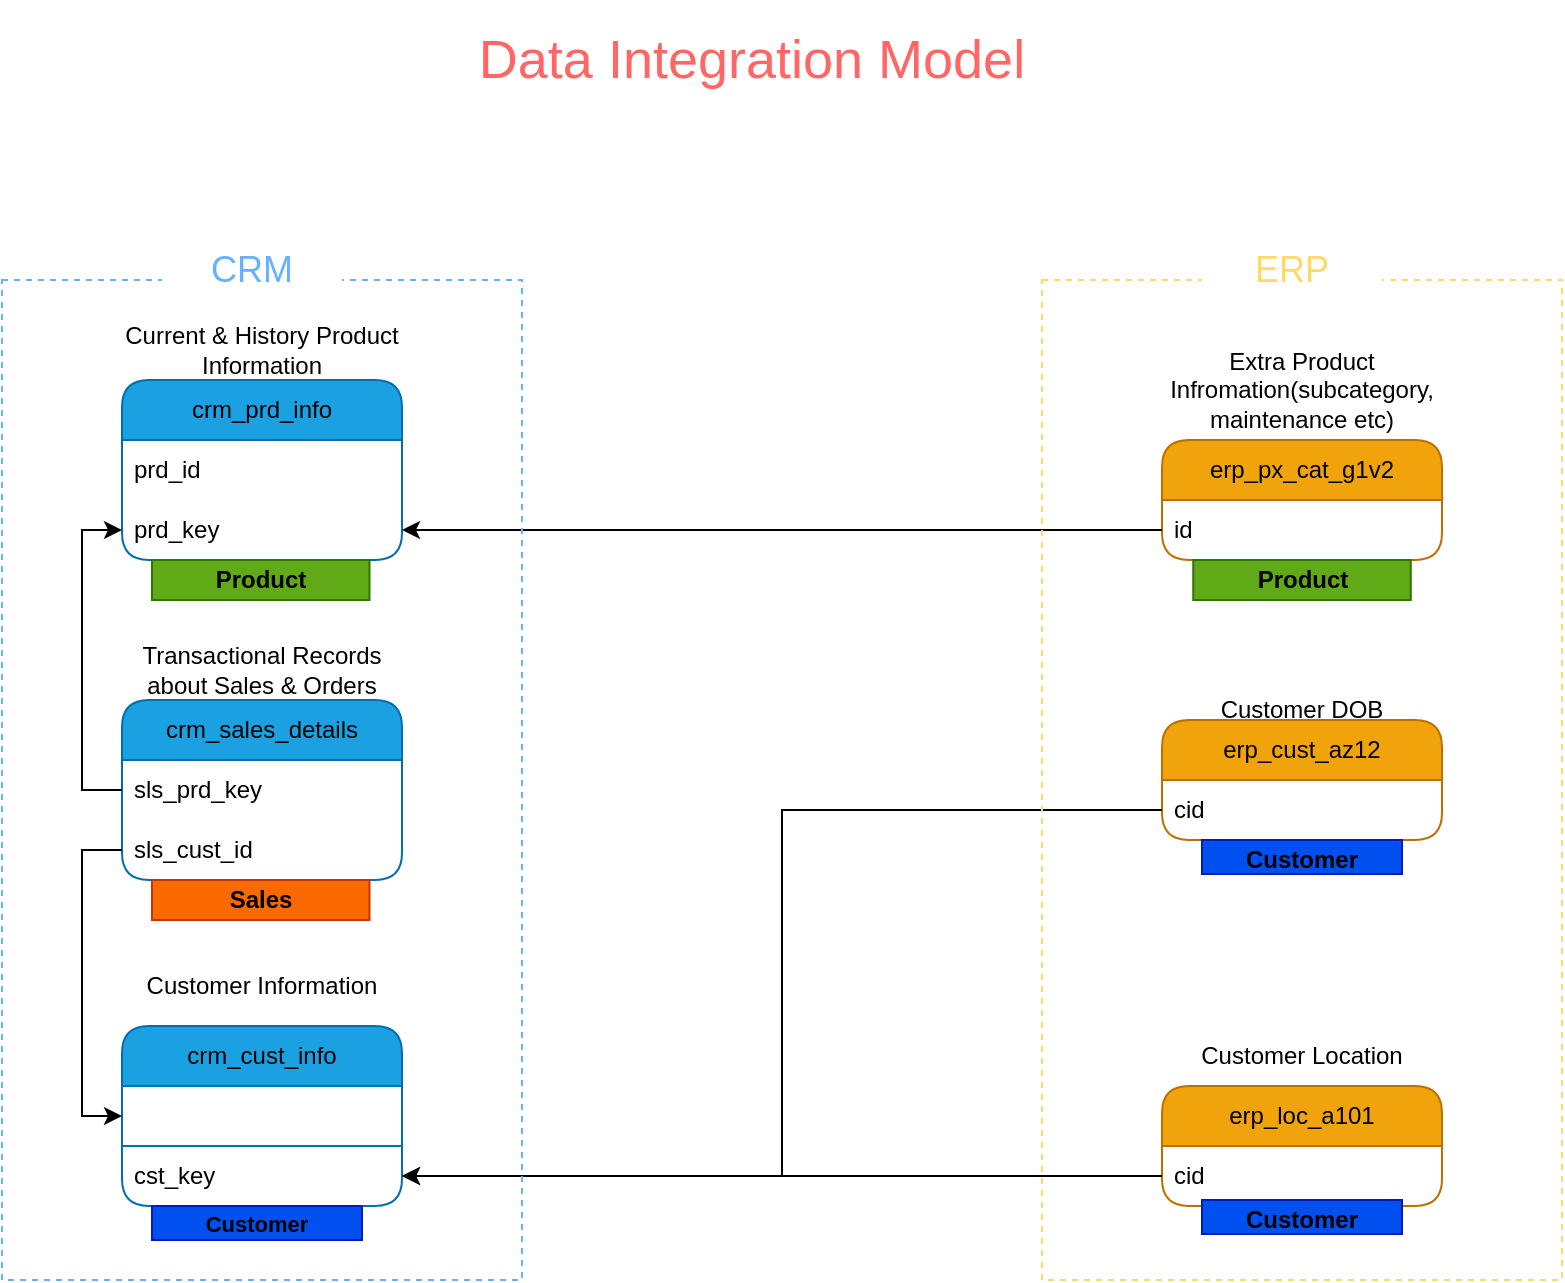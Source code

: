 <mxfile version="28.1.2">
  <diagram name="Page-1" id="odKDQ-LWqyShg6jIe_ZB">
    <mxGraphModel dx="1042" dy="626" grid="1" gridSize="10" guides="1" tooltips="1" connect="1" arrows="1" fold="1" page="1" pageScale="1" pageWidth="850" pageHeight="1100" math="0" shadow="0">
      <root>
        <mxCell id="0" />
        <mxCell id="1" parent="0" />
        <mxCell id="Ah1L-h3PMF6sHmN3Qi-6-1" value="Data Integration Model" style="text;align=center;verticalAlign=middle;rounded=0;fontSize=27;labelBackgroundColor=default;labelBorderColor=none;textShadow=0;whiteSpace=wrap;html=1;fontColor=#FF6666;" parent="1" vertex="1">
          <mxGeometry x="240" y="30" width="310" height="60" as="geometry" />
        </mxCell>
        <mxCell id="Ah1L-h3PMF6sHmN3Qi-6-2" value="crm_cust_info" style="swimlane;fontStyle=0;childLayout=stackLayout;horizontal=1;startSize=30;horizontalStack=0;resizeParent=1;resizeParentMax=0;resizeLast=0;collapsible=1;marginBottom=0;whiteSpace=wrap;html=1;rounded=1;fillColor=#1ba1e2;fontColor=#000000;strokeColor=#006EAF;" parent="1" vertex="1">
          <mxGeometry x="80" y="543" width="140" height="90" as="geometry" />
        </mxCell>
        <mxCell id="Ah1L-h3PMF6sHmN3Qi-6-3" value="cst_id" style="text;strokeColor=#006EAF;fillColor=none;align=left;verticalAlign=middle;spacingLeft=4;spacingRight=4;overflow=hidden;points=[[0,0.5],[1,0.5]];portConstraint=eastwest;rotatable=0;whiteSpace=wrap;html=1;fontColor=#ffffff;" parent="Ah1L-h3PMF6sHmN3Qi-6-2" vertex="1">
          <mxGeometry y="30" width="140" height="30" as="geometry" />
        </mxCell>
        <mxCell id="Ah1L-h3PMF6sHmN3Qi-6-23" value="cst_key" style="text;strokeColor=none;fillColor=none;align=left;verticalAlign=middle;spacingLeft=4;spacingRight=4;overflow=hidden;points=[[0,0.5],[1,0.5]];portConstraint=eastwest;rotatable=0;whiteSpace=wrap;html=1;" parent="Ah1L-h3PMF6sHmN3Qi-6-2" vertex="1">
          <mxGeometry y="60" width="140" height="30" as="geometry" />
        </mxCell>
        <mxCell id="Ah1L-h3PMF6sHmN3Qi-6-8" value="crm_prd_info" style="swimlane;fontStyle=0;childLayout=stackLayout;horizontal=1;startSize=30;horizontalStack=0;resizeParent=1;resizeParentMax=0;resizeLast=0;collapsible=1;marginBottom=0;whiteSpace=wrap;html=1;rounded=1;fillColor=#1ba1e2;fontColor=#000000;strokeColor=#006EAF;" parent="1" vertex="1">
          <mxGeometry x="80" y="220" width="140" height="90" as="geometry" />
        </mxCell>
        <mxCell id="Ah1L-h3PMF6sHmN3Qi-6-9" value="prd_id" style="text;strokeColor=none;fillColor=none;align=left;verticalAlign=middle;spacingLeft=4;spacingRight=4;overflow=hidden;points=[[0,0.5],[1,0.5]];portConstraint=eastwest;rotatable=0;whiteSpace=wrap;html=1;" parent="Ah1L-h3PMF6sHmN3Qi-6-8" vertex="1">
          <mxGeometry y="30" width="140" height="30" as="geometry" />
        </mxCell>
        <mxCell id="Ah1L-h3PMF6sHmN3Qi-6-32" value="prd_key" style="text;strokeColor=none;fillColor=none;align=left;verticalAlign=middle;spacingLeft=4;spacingRight=4;overflow=hidden;points=[[0,0.5],[1,0.5]];portConstraint=eastwest;rotatable=0;whiteSpace=wrap;html=1;" parent="Ah1L-h3PMF6sHmN3Qi-6-8" vertex="1">
          <mxGeometry y="60" width="140" height="30" as="geometry" />
        </mxCell>
        <mxCell id="Ah1L-h3PMF6sHmN3Qi-6-10" value="Current &amp;amp; History Product Information" style="text;html=1;align=center;verticalAlign=middle;whiteSpace=wrap;rounded=0;" parent="1" vertex="1">
          <mxGeometry x="80" y="190" width="140" height="30" as="geometry" />
        </mxCell>
        <mxCell id="Ah1L-h3PMF6sHmN3Qi-6-12" value="crm_sales_details" style="swimlane;fontStyle=0;childLayout=stackLayout;horizontal=1;startSize=30;horizontalStack=0;resizeParent=1;resizeParentMax=0;resizeLast=0;collapsible=1;marginBottom=0;whiteSpace=wrap;html=1;rounded=1;fillColor=#1ba1e2;fontColor=#000000;strokeColor=#006EAF;" parent="1" vertex="1">
          <mxGeometry x="80" y="380" width="140" height="90" as="geometry" />
        </mxCell>
        <mxCell id="Ah1L-h3PMF6sHmN3Qi-6-33" value="sls_prd_key" style="text;strokeColor=none;fillColor=none;align=left;verticalAlign=middle;spacingLeft=4;spacingRight=4;overflow=hidden;points=[[0,0.5],[1,0.5]];portConstraint=eastwest;rotatable=0;whiteSpace=wrap;html=1;rounded=1;" parent="Ah1L-h3PMF6sHmN3Qi-6-12" vertex="1">
          <mxGeometry y="30" width="140" height="30" as="geometry" />
        </mxCell>
        <mxCell id="Ah1L-h3PMF6sHmN3Qi-6-16" value="sls_cust_id" style="text;strokeColor=none;fillColor=none;align=left;verticalAlign=middle;spacingLeft=4;spacingRight=4;overflow=hidden;points=[[0,0.5],[1,0.5]];portConstraint=eastwest;rotatable=0;whiteSpace=wrap;html=1;rounded=1;" parent="Ah1L-h3PMF6sHmN3Qi-6-12" vertex="1">
          <mxGeometry y="60" width="140" height="30" as="geometry" />
        </mxCell>
        <mxCell id="Ah1L-h3PMF6sHmN3Qi-6-14" value="Transactional Records about Sales &amp;amp; Orders" style="text;html=1;align=center;verticalAlign=middle;whiteSpace=wrap;rounded=0;" parent="1" vertex="1">
          <mxGeometry x="80" y="350" width="140" height="30" as="geometry" />
        </mxCell>
        <mxCell id="Ah1L-h3PMF6sHmN3Qi-6-20" value="erp_cust_az12" style="swimlane;fontStyle=0;childLayout=stackLayout;horizontal=1;startSize=30;horizontalStack=0;resizeParent=1;resizeParentMax=0;resizeLast=0;collapsible=1;marginBottom=0;whiteSpace=wrap;html=1;rounded=1;fillColor=#f0a30a;fontColor=#000000;strokeColor=#BD7000;" parent="1" vertex="1">
          <mxGeometry x="600" y="390" width="140" height="60" as="geometry" />
        </mxCell>
        <mxCell id="Ah1L-h3PMF6sHmN3Qi-6-21" value="cid" style="text;strokeColor=none;fillColor=none;align=left;verticalAlign=middle;spacingLeft=4;spacingRight=4;overflow=hidden;points=[[0,0.5],[1,0.5]];portConstraint=eastwest;rotatable=0;whiteSpace=wrap;html=1;" parent="Ah1L-h3PMF6sHmN3Qi-6-20" vertex="1">
          <mxGeometry y="30" width="140" height="30" as="geometry" />
        </mxCell>
        <mxCell id="Ah1L-h3PMF6sHmN3Qi-6-25" value="erp_loc_a101" style="swimlane;fontStyle=0;childLayout=stackLayout;horizontal=1;startSize=30;horizontalStack=0;resizeParent=1;resizeParentMax=0;resizeLast=0;collapsible=1;marginBottom=0;whiteSpace=wrap;html=1;rounded=1;fillColor=#f0a30a;fontColor=#000000;strokeColor=#BD7000;" parent="1" vertex="1">
          <mxGeometry x="600" y="573" width="140" height="60" as="geometry" />
        </mxCell>
        <mxCell id="Ah1L-h3PMF6sHmN3Qi-6-26" value="cid" style="text;strokeColor=none;fillColor=none;align=left;verticalAlign=middle;spacingLeft=4;spacingRight=4;overflow=hidden;points=[[0,0.5],[1,0.5]];portConstraint=eastwest;rotatable=0;whiteSpace=wrap;html=1;" parent="Ah1L-h3PMF6sHmN3Qi-6-25" vertex="1">
          <mxGeometry y="30" width="140" height="30" as="geometry" />
        </mxCell>
        <mxCell id="Ah1L-h3PMF6sHmN3Qi-6-28" value="Customer DOB" style="text;html=1;align=center;verticalAlign=middle;whiteSpace=wrap;rounded=0;" parent="1" vertex="1">
          <mxGeometry x="600" y="370" width="140" height="30" as="geometry" />
        </mxCell>
        <mxCell id="Ah1L-h3PMF6sHmN3Qi-6-29" value="Customer Location" style="text;html=1;align=center;verticalAlign=middle;whiteSpace=wrap;rounded=0;" parent="1" vertex="1">
          <mxGeometry x="600" y="543" width="140" height="30" as="geometry" />
        </mxCell>
        <mxCell id="Ah1L-h3PMF6sHmN3Qi-6-30" value="erp_px_cat_g1v2" style="swimlane;fontStyle=0;childLayout=stackLayout;horizontal=1;startSize=30;horizontalStack=0;resizeParent=1;resizeParentMax=0;resizeLast=0;collapsible=1;marginBottom=0;whiteSpace=wrap;html=1;rounded=1;fillColor=#f0a30a;fontColor=#000000;strokeColor=#BD7000;" parent="1" vertex="1">
          <mxGeometry x="600" y="250" width="140" height="60" as="geometry" />
        </mxCell>
        <mxCell id="Ah1L-h3PMF6sHmN3Qi-6-31" value="id" style="text;strokeColor=none;fillColor=none;align=left;verticalAlign=middle;spacingLeft=4;spacingRight=4;overflow=hidden;points=[[0,0.5],[1,0.5]];portConstraint=eastwest;rotatable=0;whiteSpace=wrap;html=1;" parent="Ah1L-h3PMF6sHmN3Qi-6-30" vertex="1">
          <mxGeometry y="30" width="140" height="30" as="geometry" />
        </mxCell>
        <mxCell id="Ah1L-h3PMF6sHmN3Qi-6-37" value="Customer Information" style="text;html=1;align=center;verticalAlign=middle;whiteSpace=wrap;rounded=0;" parent="1" vertex="1">
          <mxGeometry x="80" y="508" width="140" height="30" as="geometry" />
        </mxCell>
        <mxCell id="Ah1L-h3PMF6sHmN3Qi-6-38" value="Extra Product Infromation(subcategory, maintenance etc)" style="text;html=1;align=center;verticalAlign=middle;whiteSpace=wrap;rounded=0;" parent="1" vertex="1">
          <mxGeometry x="600" y="200" width="140" height="50" as="geometry" />
        </mxCell>
        <mxCell id="Ah1L-h3PMF6sHmN3Qi-6-43" style="edgeStyle=orthogonalEdgeStyle;rounded=0;orthogonalLoop=1;jettySize=auto;html=1;entryX=1;entryY=0.5;entryDx=0;entryDy=0;" parent="1" source="Ah1L-h3PMF6sHmN3Qi-6-21" target="Ah1L-h3PMF6sHmN3Qi-6-23" edge="1">
          <mxGeometry relative="1" as="geometry" />
        </mxCell>
        <mxCell id="Ah1L-h3PMF6sHmN3Qi-6-45" style="edgeStyle=orthogonalEdgeStyle;rounded=0;orthogonalLoop=1;jettySize=auto;html=1;entryX=1;entryY=0.5;entryDx=0;entryDy=0;" parent="1" source="Ah1L-h3PMF6sHmN3Qi-6-26" target="Ah1L-h3PMF6sHmN3Qi-6-23" edge="1">
          <mxGeometry relative="1" as="geometry" />
        </mxCell>
        <mxCell id="Ah1L-h3PMF6sHmN3Qi-6-46" style="edgeStyle=orthogonalEdgeStyle;rounded=0;orthogonalLoop=1;jettySize=auto;html=1;entryX=1;entryY=0.5;entryDx=0;entryDy=0;" parent="1" source="Ah1L-h3PMF6sHmN3Qi-6-31" target="Ah1L-h3PMF6sHmN3Qi-6-32" edge="1">
          <mxGeometry relative="1" as="geometry" />
        </mxCell>
        <mxCell id="Ah1L-h3PMF6sHmN3Qi-6-48" style="edgeStyle=orthogonalEdgeStyle;rounded=0;orthogonalLoop=1;jettySize=auto;html=1;entryX=0;entryY=0.5;entryDx=0;entryDy=0;" parent="1" source="Ah1L-h3PMF6sHmN3Qi-6-16" target="Ah1L-h3PMF6sHmN3Qi-6-3" edge="1">
          <mxGeometry relative="1" as="geometry" />
        </mxCell>
        <mxCell id="Ah1L-h3PMF6sHmN3Qi-6-49" style="edgeStyle=orthogonalEdgeStyle;rounded=0;orthogonalLoop=1;jettySize=auto;html=1;entryX=0;entryY=0.5;entryDx=0;entryDy=0;" parent="1" source="Ah1L-h3PMF6sHmN3Qi-6-33" target="Ah1L-h3PMF6sHmN3Qi-6-32" edge="1">
          <mxGeometry relative="1" as="geometry" />
        </mxCell>
        <mxCell id="Ah1L-h3PMF6sHmN3Qi-6-50" value="" style="rounded=0;whiteSpace=wrap;html=1;fillColor=none;dashed=1;strokeColor=#66B2FF;" parent="1" vertex="1">
          <mxGeometry x="20" y="170" width="260" height="500" as="geometry" />
        </mxCell>
        <mxCell id="Ah1L-h3PMF6sHmN3Qi-6-55" value="CRM" style="text;html=1;align=center;verticalAlign=middle;whiteSpace=wrap;rounded=0;fontSize=18;fillColor=default;fontColor=#66B2FF;" parent="1" vertex="1">
          <mxGeometry x="100" y="150" width="90" height="30" as="geometry" />
        </mxCell>
        <mxCell id="Ah1L-h3PMF6sHmN3Qi-6-57" value="" style="rounded=0;whiteSpace=wrap;html=1;fillColor=none;dashed=1;strokeColor=#FFD966;" parent="1" vertex="1">
          <mxGeometry x="540" y="170" width="260" height="500" as="geometry" />
        </mxCell>
        <mxCell id="Ah1L-h3PMF6sHmN3Qi-6-58" value="ERP" style="text;html=1;align=center;verticalAlign=middle;whiteSpace=wrap;rounded=0;fontSize=18;fillColor=default;fontColor=#FFD966;" parent="1" vertex="1">
          <mxGeometry x="620" y="150" width="90" height="30" as="geometry" />
        </mxCell>
        <mxCell id="Zmkz0QTqS6MbA5bN24QP-1" value="Customer" style="text;html=1;strokeColor=#001DBC;fillColor=#0050ef;align=center;verticalAlign=middle;whiteSpace=wrap;overflow=hidden;fontColor=#000000;fontStyle=1;fontSize=11;" parent="1" vertex="1">
          <mxGeometry x="95" y="633" width="105" height="17" as="geometry" />
        </mxCell>
        <mxCell id="Zmkz0QTqS6MbA5bN24QP-3" value="&lt;div&gt;Sales&lt;/div&gt;" style="text;html=1;strokeColor=#C73500;fillColor=#fa6800;align=center;verticalAlign=middle;whiteSpace=wrap;overflow=hidden;fontColor=#000000;fontStyle=1" parent="1" vertex="1">
          <mxGeometry x="95" y="470" width="108.75" height="20" as="geometry" />
        </mxCell>
        <mxCell id="Zmkz0QTqS6MbA5bN24QP-5" value="Product" style="text;html=1;strokeColor=#2D7600;fillColor=#60a917;align=center;verticalAlign=middle;whiteSpace=wrap;overflow=hidden;fontColor=#000000;fontStyle=1" parent="1" vertex="1">
          <mxGeometry x="95" y="310" width="108.75" height="20" as="geometry" />
        </mxCell>
        <mxCell id="Zmkz0QTqS6MbA5bN24QP-6" value="Customer&lt;div&gt;&lt;br&gt;&lt;/div&gt;" style="text;html=1;strokeColor=#001DBC;fillColor=#0050ef;align=center;verticalAlign=middle;whiteSpace=wrap;overflow=hidden;fontStyle=1;fontColor=#000000;" parent="1" vertex="1">
          <mxGeometry x="620" y="450" width="100" height="17" as="geometry" />
        </mxCell>
        <mxCell id="Zmkz0QTqS6MbA5bN24QP-7" value="Customer&lt;div&gt;&lt;br&gt;&lt;/div&gt;" style="text;html=1;strokeColor=#001DBC;fillColor=#0050ef;align=center;verticalAlign=middle;whiteSpace=wrap;overflow=hidden;fontColor=#000000;fontStyle=1" parent="1" vertex="1">
          <mxGeometry x="620" y="630" width="100" height="17" as="geometry" />
        </mxCell>
        <mxCell id="Zmkz0QTqS6MbA5bN24QP-8" value="Product" style="text;html=1;strokeColor=#2D7600;fillColor=#60a917;align=center;verticalAlign=middle;whiteSpace=wrap;overflow=hidden;fontColor=#000000;fontStyle=1" parent="1" vertex="1">
          <mxGeometry x="615.63" y="310" width="108.75" height="20" as="geometry" />
        </mxCell>
      </root>
    </mxGraphModel>
  </diagram>
</mxfile>
